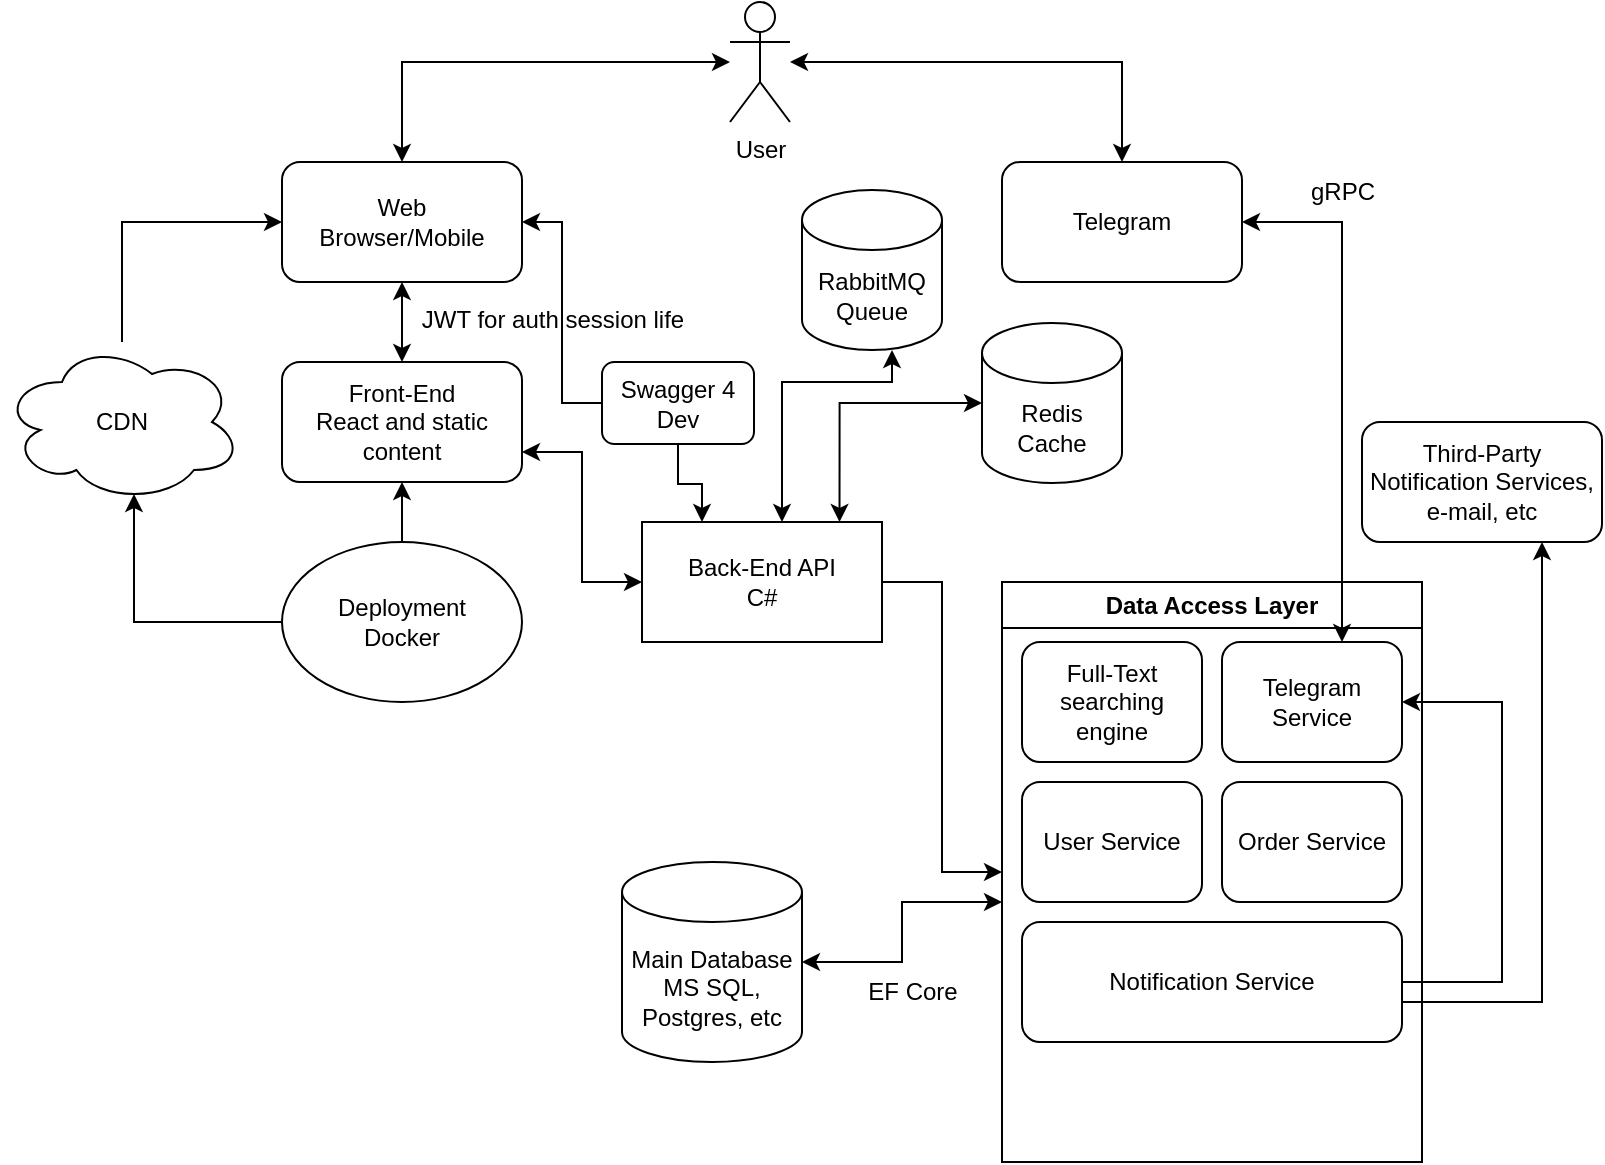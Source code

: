 <mxfile version="24.6.4" type="github" pages="2">
  <diagram name="Страница — 1" id="WEvIcGgdlRctzQuML9KB">
    <mxGraphModel dx="1050" dy="691" grid="1" gridSize="10" guides="1" tooltips="1" connect="1" arrows="1" fold="1" page="1" pageScale="1" pageWidth="827" pageHeight="1169" math="0" shadow="0">
      <root>
        <mxCell id="0" />
        <mxCell id="1" parent="0" />
        <mxCell id="1ueQq49-ytxKQNZZ6rJl-2" value="Telegram" style="rounded=1;whiteSpace=wrap;html=1;" parent="1" vertex="1">
          <mxGeometry x="520" y="90" width="120" height="60" as="geometry" />
        </mxCell>
        <mxCell id="ZhqpLtObvS975iVuqN5v-4" style="edgeStyle=orthogonalEdgeStyle;rounded=0;orthogonalLoop=1;jettySize=auto;html=1;entryX=0.5;entryY=0;entryDx=0;entryDy=0;startArrow=classic;startFill=1;" edge="1" parent="1" source="ZhqpLtObvS975iVuqN5v-1" target="ZhqpLtObvS975iVuqN5v-2">
          <mxGeometry relative="1" as="geometry" />
        </mxCell>
        <mxCell id="ZhqpLtObvS975iVuqN5v-5" style="edgeStyle=orthogonalEdgeStyle;rounded=0;orthogonalLoop=1;jettySize=auto;html=1;entryX=0.5;entryY=0;entryDx=0;entryDy=0;startArrow=classic;startFill=1;" edge="1" parent="1" source="ZhqpLtObvS975iVuqN5v-1" target="1ueQq49-ytxKQNZZ6rJl-2">
          <mxGeometry relative="1" as="geometry" />
        </mxCell>
        <mxCell id="ZhqpLtObvS975iVuqN5v-1" value="User" style="shape=umlActor;verticalLabelPosition=bottom;verticalAlign=top;html=1;outlineConnect=0;" vertex="1" parent="1">
          <mxGeometry x="384" y="10" width="30" height="60" as="geometry" />
        </mxCell>
        <mxCell id="ZhqpLtObvS975iVuqN5v-2" value="Web&lt;div&gt;Browser/Mobile&lt;/div&gt;" style="rounded=1;whiteSpace=wrap;html=1;" vertex="1" parent="1">
          <mxGeometry x="160" y="90" width="120" height="60" as="geometry" />
        </mxCell>
        <mxCell id="ZhqpLtObvS975iVuqN5v-7" style="edgeStyle=orthogonalEdgeStyle;rounded=0;orthogonalLoop=1;jettySize=auto;html=1;entryX=0.5;entryY=1;entryDx=0;entryDy=0;startArrow=classic;startFill=1;" edge="1" parent="1" source="ZhqpLtObvS975iVuqN5v-6" target="ZhqpLtObvS975iVuqN5v-2">
          <mxGeometry relative="1" as="geometry" />
        </mxCell>
        <mxCell id="ZhqpLtObvS975iVuqN5v-6" value="&lt;div&gt;Front-End&lt;/div&gt;React and static content" style="rounded=1;whiteSpace=wrap;html=1;" vertex="1" parent="1">
          <mxGeometry x="160" y="190" width="120" height="60" as="geometry" />
        </mxCell>
        <mxCell id="ZhqpLtObvS975iVuqN5v-9" style="edgeStyle=orthogonalEdgeStyle;rounded=0;orthogonalLoop=1;jettySize=auto;html=1;startArrow=none;startFill=0;" edge="1" parent="1" source="ZhqpLtObvS975iVuqN5v-8">
          <mxGeometry relative="1" as="geometry">
            <mxPoint x="160" y="120" as="targetPoint" />
            <Array as="points">
              <mxPoint x="80" y="120" />
            </Array>
          </mxGeometry>
        </mxCell>
        <mxCell id="ZhqpLtObvS975iVuqN5v-8" value="CDN" style="ellipse;shape=cloud;whiteSpace=wrap;html=1;" vertex="1" parent="1">
          <mxGeometry x="20" y="180" width="120" height="80" as="geometry" />
        </mxCell>
        <mxCell id="ZhqpLtObvS975iVuqN5v-12" style="edgeStyle=orthogonalEdgeStyle;rounded=0;orthogonalLoop=1;jettySize=auto;html=1;entryX=0.5;entryY=1;entryDx=0;entryDy=0;" edge="1" parent="1" source="ZhqpLtObvS975iVuqN5v-11" target="ZhqpLtObvS975iVuqN5v-6">
          <mxGeometry relative="1" as="geometry" />
        </mxCell>
        <mxCell id="ZhqpLtObvS975iVuqN5v-11" value="Deployment&lt;div&gt;Docker&lt;/div&gt;" style="ellipse;whiteSpace=wrap;html=1;" vertex="1" parent="1">
          <mxGeometry x="160" y="280" width="120" height="80" as="geometry" />
        </mxCell>
        <mxCell id="ZhqpLtObvS975iVuqN5v-13" style="edgeStyle=orthogonalEdgeStyle;rounded=0;orthogonalLoop=1;jettySize=auto;html=1;entryX=0.55;entryY=0.95;entryDx=0;entryDy=0;entryPerimeter=0;startArrow=none;startFill=0;" edge="1" parent="1" source="ZhqpLtObvS975iVuqN5v-11" target="ZhqpLtObvS975iVuqN5v-8">
          <mxGeometry relative="1" as="geometry" />
        </mxCell>
        <mxCell id="ZhqpLtObvS975iVuqN5v-14" value="JWT for auth session life" style="text;html=1;align=center;verticalAlign=middle;resizable=0;points=[];autosize=1;strokeColor=none;fillColor=none;" vertex="1" parent="1">
          <mxGeometry x="220" y="154" width="150" height="30" as="geometry" />
        </mxCell>
        <mxCell id="ZhqpLtObvS975iVuqN5v-18" style="edgeStyle=orthogonalEdgeStyle;rounded=0;orthogonalLoop=1;jettySize=auto;html=1;entryX=1;entryY=0.75;entryDx=0;entryDy=0;startArrow=classic;startFill=1;" edge="1" parent="1" source="ZhqpLtObvS975iVuqN5v-15" target="ZhqpLtObvS975iVuqN5v-6">
          <mxGeometry relative="1" as="geometry" />
        </mxCell>
        <mxCell id="ZhqpLtObvS975iVuqN5v-19" style="edgeStyle=orthogonalEdgeStyle;rounded=0;orthogonalLoop=1;jettySize=auto;html=1;startArrow=classic;startFill=1;" edge="1" parent="1" source="ZhqpLtObvS975iVuqN5v-15" target="ZhqpLtObvS975iVuqN5v-16">
          <mxGeometry relative="1" as="geometry">
            <Array as="points">
              <mxPoint x="410" y="200" />
              <mxPoint x="465" y="200" />
            </Array>
          </mxGeometry>
        </mxCell>
        <mxCell id="ZhqpLtObvS975iVuqN5v-27" style="edgeStyle=orthogonalEdgeStyle;rounded=0;orthogonalLoop=1;jettySize=auto;html=1;exitX=1;exitY=0.5;exitDx=0;exitDy=0;entryX=0;entryY=0.5;entryDx=0;entryDy=0;" edge="1" parent="1" source="ZhqpLtObvS975iVuqN5v-15" target="ZhqpLtObvS975iVuqN5v-26">
          <mxGeometry relative="1" as="geometry" />
        </mxCell>
        <mxCell id="ZhqpLtObvS975iVuqN5v-15" value="Back-End API&lt;div&gt;C#&lt;/div&gt;" style="rounded=0;whiteSpace=wrap;html=1;" vertex="1" parent="1">
          <mxGeometry x="340" y="270" width="120" height="60" as="geometry" />
        </mxCell>
        <mxCell id="ZhqpLtObvS975iVuqN5v-16" value="RabbitMQ&lt;div&gt;Queue&lt;/div&gt;" style="shape=cylinder3;whiteSpace=wrap;html=1;boundedLbl=1;backgroundOutline=1;size=15;" vertex="1" parent="1">
          <mxGeometry x="420" y="104" width="70" height="80" as="geometry" />
        </mxCell>
        <mxCell id="ZhqpLtObvS975iVuqN5v-17" value="Redis&lt;div&gt;Cache&lt;/div&gt;" style="shape=cylinder3;whiteSpace=wrap;html=1;boundedLbl=1;backgroundOutline=1;size=15;" vertex="1" parent="1">
          <mxGeometry x="510" y="170.5" width="70" height="80" as="geometry" />
        </mxCell>
        <mxCell id="ZhqpLtObvS975iVuqN5v-21" style="edgeStyle=orthogonalEdgeStyle;rounded=0;orthogonalLoop=1;jettySize=auto;html=1;entryX=0.823;entryY=0;entryDx=0;entryDy=0;entryPerimeter=0;startArrow=classic;startFill=1;" edge="1" parent="1" source="ZhqpLtObvS975iVuqN5v-17" target="ZhqpLtObvS975iVuqN5v-15">
          <mxGeometry relative="1" as="geometry" />
        </mxCell>
        <mxCell id="ZhqpLtObvS975iVuqN5v-24" style="edgeStyle=orthogonalEdgeStyle;rounded=0;orthogonalLoop=1;jettySize=auto;html=1;exitX=0.5;exitY=1;exitDx=0;exitDy=0;entryX=0.25;entryY=0;entryDx=0;entryDy=0;" edge="1" parent="1" source="ZhqpLtObvS975iVuqN5v-23" target="ZhqpLtObvS975iVuqN5v-15">
          <mxGeometry relative="1" as="geometry" />
        </mxCell>
        <mxCell id="ZhqpLtObvS975iVuqN5v-25" style="edgeStyle=orthogonalEdgeStyle;rounded=0;orthogonalLoop=1;jettySize=auto;html=1;entryX=1;entryY=0.5;entryDx=0;entryDy=0;" edge="1" parent="1" source="ZhqpLtObvS975iVuqN5v-23" target="ZhqpLtObvS975iVuqN5v-2">
          <mxGeometry relative="1" as="geometry" />
        </mxCell>
        <mxCell id="ZhqpLtObvS975iVuqN5v-23" value="Swagger 4 Dev" style="rounded=1;whiteSpace=wrap;html=1;" vertex="1" parent="1">
          <mxGeometry x="320" y="190" width="76" height="41" as="geometry" />
        </mxCell>
        <mxCell id="ZhqpLtObvS975iVuqN5v-26" value="Data Access Layer" style="swimlane;whiteSpace=wrap;html=1;" vertex="1" parent="1">
          <mxGeometry x="520" y="300" width="210" height="290" as="geometry" />
        </mxCell>
        <mxCell id="ZhqpLtObvS975iVuqN5v-28" value="Telegram Service" style="rounded=1;whiteSpace=wrap;html=1;" vertex="1" parent="ZhqpLtObvS975iVuqN5v-26">
          <mxGeometry x="110" y="30" width="90" height="60" as="geometry" />
        </mxCell>
        <mxCell id="ZhqpLtObvS975iVuqN5v-29" value="Full-Text searching engine" style="rounded=1;whiteSpace=wrap;html=1;" vertex="1" parent="ZhqpLtObvS975iVuqN5v-26">
          <mxGeometry x="10" y="30" width="90" height="60" as="geometry" />
        </mxCell>
        <mxCell id="ZhqpLtObvS975iVuqN5v-30" value="User Service" style="rounded=1;whiteSpace=wrap;html=1;" vertex="1" parent="ZhqpLtObvS975iVuqN5v-26">
          <mxGeometry x="10" y="100" width="90" height="60" as="geometry" />
        </mxCell>
        <mxCell id="ZhqpLtObvS975iVuqN5v-31" value="Order Service" style="rounded=1;whiteSpace=wrap;html=1;" vertex="1" parent="ZhqpLtObvS975iVuqN5v-26">
          <mxGeometry x="110" y="100" width="90" height="60" as="geometry" />
        </mxCell>
        <mxCell id="ZhqpLtObvS975iVuqN5v-33" style="edgeStyle=orthogonalEdgeStyle;rounded=0;orthogonalLoop=1;jettySize=auto;html=1;entryX=1;entryY=0.5;entryDx=0;entryDy=0;" edge="1" parent="ZhqpLtObvS975iVuqN5v-26" source="ZhqpLtObvS975iVuqN5v-32" target="ZhqpLtObvS975iVuqN5v-28">
          <mxGeometry relative="1" as="geometry">
            <Array as="points">
              <mxPoint x="250" y="200" />
              <mxPoint x="250" y="60" />
            </Array>
          </mxGeometry>
        </mxCell>
        <mxCell id="ZhqpLtObvS975iVuqN5v-32" value="Notification Service" style="rounded=1;whiteSpace=wrap;html=1;" vertex="1" parent="ZhqpLtObvS975iVuqN5v-26">
          <mxGeometry x="10" y="170" width="190" height="60" as="geometry" />
        </mxCell>
        <mxCell id="ZhqpLtObvS975iVuqN5v-34" style="edgeStyle=orthogonalEdgeStyle;rounded=0;orthogonalLoop=1;jettySize=auto;html=1;entryX=1;entryY=0.5;entryDx=0;entryDy=0;startArrow=classic;startFill=1;" edge="1" parent="1" target="1ueQq49-ytxKQNZZ6rJl-2">
          <mxGeometry relative="1" as="geometry">
            <mxPoint x="690" y="330" as="sourcePoint" />
            <Array as="points">
              <mxPoint x="690" y="330" />
              <mxPoint x="690" y="120" />
            </Array>
          </mxGeometry>
        </mxCell>
        <mxCell id="ZhqpLtObvS975iVuqN5v-35" value="Third-Party Notification Services, e-mail, etc" style="rounded=1;whiteSpace=wrap;html=1;" vertex="1" parent="1">
          <mxGeometry x="700" y="220" width="120" height="60" as="geometry" />
        </mxCell>
        <mxCell id="ZhqpLtObvS975iVuqN5v-36" style="edgeStyle=orthogonalEdgeStyle;rounded=0;orthogonalLoop=1;jettySize=auto;html=1;" edge="1" parent="1" source="ZhqpLtObvS975iVuqN5v-32" target="ZhqpLtObvS975iVuqN5v-35">
          <mxGeometry relative="1" as="geometry">
            <Array as="points">
              <mxPoint x="790" y="510" />
            </Array>
          </mxGeometry>
        </mxCell>
        <mxCell id="ZhqpLtObvS975iVuqN5v-37" value="Main Database&lt;div&gt;MS SQL, Postgres, etc&lt;/div&gt;" style="shape=cylinder3;whiteSpace=wrap;html=1;boundedLbl=1;backgroundOutline=1;size=15;" vertex="1" parent="1">
          <mxGeometry x="330" y="440" width="90" height="100" as="geometry" />
        </mxCell>
        <mxCell id="ZhqpLtObvS975iVuqN5v-38" style="edgeStyle=orthogonalEdgeStyle;rounded=0;orthogonalLoop=1;jettySize=auto;html=1;entryX=1;entryY=0.5;entryDx=0;entryDy=0;entryPerimeter=0;startArrow=classic;startFill=1;" edge="1" parent="1" source="ZhqpLtObvS975iVuqN5v-26" target="ZhqpLtObvS975iVuqN5v-37">
          <mxGeometry relative="1" as="geometry">
            <Array as="points">
              <mxPoint x="470" y="460" />
              <mxPoint x="470" y="490" />
            </Array>
          </mxGeometry>
        </mxCell>
        <mxCell id="ZhqpLtObvS975iVuqN5v-39" value="EF Core" style="text;html=1;align=center;verticalAlign=middle;resizable=0;points=[];autosize=1;strokeColor=none;fillColor=none;" vertex="1" parent="1">
          <mxGeometry x="440" y="490" width="70" height="30" as="geometry" />
        </mxCell>
        <mxCell id="ZhqpLtObvS975iVuqN5v-41" value="gRPC" style="text;html=1;align=center;verticalAlign=middle;resizable=0;points=[];autosize=1;strokeColor=none;fillColor=none;" vertex="1" parent="1">
          <mxGeometry x="660" y="90" width="60" height="30" as="geometry" />
        </mxCell>
      </root>
    </mxGraphModel>
  </diagram>
  <diagram id="ztAK5UbJSYaBaCFAVisH" name="Страница — 2">
    <mxGraphModel dx="1168" dy="643" grid="0" gridSize="10" guides="1" tooltips="1" connect="1" arrows="1" fold="1" page="0" pageScale="1" pageWidth="827" pageHeight="1169" math="0" shadow="0">
      <root>
        <mxCell id="0" />
        <mxCell id="1" parent="0" />
        <mxCell id="05w5dHU-3XxERZXFKq7n-8" style="edgeStyle=none;curved=1;rounded=0;orthogonalLoop=1;jettySize=auto;html=1;fontSize=12;startSize=8;endSize=8;endArrow=ERoneToMany;endFill=0;startArrow=ERone;startFill=0;" edge="1" parent="1" source="05w5dHU-3XxERZXFKq7n-3" target="05w5dHU-3XxERZXFKq7n-4">
          <mxGeometry relative="1" as="geometry" />
        </mxCell>
        <mxCell id="05w5dHU-3XxERZXFKq7n-3" value="Клиент" style="rounded=0;whiteSpace=wrap;html=1;" vertex="1" parent="1">
          <mxGeometry x="115" y="21" width="120" height="60" as="geometry" />
        </mxCell>
        <mxCell id="05w5dHU-3XxERZXFKq7n-6" style="edgeStyle=none;curved=1;rounded=0;orthogonalLoop=1;jettySize=auto;html=1;exitX=0.5;exitY=1;exitDx=0;exitDy=0;entryX=0.5;entryY=0;entryDx=0;entryDy=0;fontSize=12;startSize=8;endSize=8;strokeColor=default;startArrow=ERone;startFill=0;endArrow=ERoneToMany;endFill=0;" edge="1" parent="1" source="05w5dHU-3XxERZXFKq7n-4" target="05w5dHU-3XxERZXFKq7n-5">
          <mxGeometry relative="1" as="geometry" />
        </mxCell>
        <mxCell id="05w5dHU-3XxERZXFKq7n-4" value="Заказ" style="rounded=0;whiteSpace=wrap;html=1;" vertex="1" parent="1">
          <mxGeometry x="348" y="21" width="120" height="60" as="geometry" />
        </mxCell>
        <mxCell id="05w5dHU-3XxERZXFKq7n-12" style="edgeStyle=none;curved=1;rounded=0;orthogonalLoop=1;jettySize=auto;html=1;exitX=1;exitY=0.5;exitDx=0;exitDy=0;fontSize=12;startSize=8;endSize=8;endArrow=ERone;endFill=0;startArrow=ERoneToMany;startFill=0;" edge="1" parent="1" source="05w5dHU-3XxERZXFKq7n-5" target="05w5dHU-3XxERZXFKq7n-11">
          <mxGeometry relative="1" as="geometry" />
        </mxCell>
        <mxCell id="05w5dHU-3XxERZXFKq7n-5" value="Продукт" style="rounded=0;whiteSpace=wrap;html=1;" vertex="1" parent="1">
          <mxGeometry x="348" y="147" width="120" height="60" as="geometry" />
        </mxCell>
        <mxCell id="05w5dHU-3XxERZXFKq7n-10" style="edgeStyle=none;curved=1;rounded=0;orthogonalLoop=1;jettySize=auto;html=1;entryX=0.5;entryY=1;entryDx=0;entryDy=0;fontSize=12;startSize=8;endSize=8;endArrow=ERoneToMany;endFill=0;startArrow=ERoneToMany;startFill=0;" edge="1" parent="1" source="05w5dHU-3XxERZXFKq7n-9" target="05w5dHU-3XxERZXFKq7n-5">
          <mxGeometry relative="1" as="geometry" />
        </mxCell>
        <mxCell id="05w5dHU-3XxERZXFKq7n-9" value="Фермер" style="rounded=0;whiteSpace=wrap;html=1;" vertex="1" parent="1">
          <mxGeometry x="348" y="265" width="120" height="60" as="geometry" />
        </mxCell>
        <mxCell id="05w5dHU-3XxERZXFKq7n-11" value="Склад" style="rounded=0;whiteSpace=wrap;html=1;" vertex="1" parent="1">
          <mxGeometry x="542" y="147" width="120" height="60" as="geometry" />
        </mxCell>
        <mxCell id="05w5dHU-3XxERZXFKq7n-15" style="edgeStyle=none;curved=1;rounded=0;orthogonalLoop=1;jettySize=auto;html=1;entryX=0.5;entryY=0;entryDx=0;entryDy=0;fontSize=12;startSize=8;endSize=8;strokeColor=default;startArrow=ERone;startFill=0;endArrow=ERoneToMany;endFill=0;" edge="1" parent="1" source="05w5dHU-3XxERZXFKq7n-61" target="05w5dHU-3XxERZXFKq7n-28">
          <mxGeometry relative="1" as="geometry">
            <mxPoint x="1064" y="71" as="sourcePoint" />
            <mxPoint x="1064" y="155" as="targetPoint" />
          </mxGeometry>
        </mxCell>
        <mxCell id="05w5dHU-3XxERZXFKq7n-17" style="edgeStyle=none;curved=1;rounded=0;orthogonalLoop=1;jettySize=auto;html=1;exitX=0.521;exitY=1.067;exitDx=0;exitDy=0;fontSize=12;startSize=8;endSize=8;endArrow=ERone;endFill=0;startArrow=ERoneToMany;startFill=0;exitPerimeter=0;" edge="1" parent="1" source="05w5dHU-3XxERZXFKq7n-26" target="05w5dHU-3XxERZXFKq7n-39">
          <mxGeometry relative="1" as="geometry">
            <mxPoint x="1164" y="255" as="sourcePoint" />
            <mxPoint x="833.986" y="400" as="targetPoint" />
          </mxGeometry>
        </mxCell>
        <mxCell id="05w5dHU-3XxERZXFKq7n-24" value="Продукт" style="swimlane;fontStyle=0;childLayout=stackLayout;horizontal=1;startSize=30;horizontalStack=0;resizeParent=1;resizeParentMax=0;resizeLast=0;collapsible=1;marginBottom=0;whiteSpace=wrap;html=1;" vertex="1" parent="1">
          <mxGeometry x="764" y="215" width="140" height="90" as="geometry" />
        </mxCell>
        <mxCell id="05w5dHU-3XxERZXFKq7n-25" value="Id" style="text;strokeColor=none;fillColor=none;align=left;verticalAlign=middle;spacingLeft=4;spacingRight=4;overflow=hidden;points=[[0,0.5],[1,0.5]];portConstraint=eastwest;rotatable=0;whiteSpace=wrap;html=1;" vertex="1" parent="05w5dHU-3XxERZXFKq7n-24">
          <mxGeometry y="30" width="140" height="30" as="geometry" />
        </mxCell>
        <mxCell id="05w5dHU-3XxERZXFKq7n-26" value="Наименование" style="text;strokeColor=none;fillColor=none;align=left;verticalAlign=middle;spacingLeft=4;spacingRight=4;overflow=hidden;points=[[0,0.5],[1,0.5]];portConstraint=eastwest;rotatable=0;whiteSpace=wrap;html=1;" vertex="1" parent="05w5dHU-3XxERZXFKq7n-24">
          <mxGeometry y="60" width="140" height="30" as="geometry" />
        </mxCell>
        <mxCell id="05w5dHU-3XxERZXFKq7n-28" value="Товар" style="swimlane;fontStyle=0;childLayout=stackLayout;horizontal=1;startSize=30;horizontalStack=0;resizeParent=1;resizeParentMax=0;resizeLast=0;collapsible=1;marginBottom=0;whiteSpace=wrap;html=1;" vertex="1" parent="1">
          <mxGeometry x="994" y="213" width="140" height="159" as="geometry" />
        </mxCell>
        <mxCell id="05w5dHU-3XxERZXFKq7n-29" value="Id" style="text;strokeColor=none;fillColor=none;align=left;verticalAlign=middle;spacingLeft=4;spacingRight=4;overflow=hidden;points=[[0,0.5],[1,0.5]];portConstraint=eastwest;rotatable=0;whiteSpace=wrap;html=1;" vertex="1" parent="05w5dHU-3XxERZXFKq7n-28">
          <mxGeometry y="30" width="140" height="30" as="geometry" />
        </mxCell>
        <mxCell id="05w5dHU-3XxERZXFKq7n-30" value="Наименование" style="text;strokeColor=none;fillColor=none;align=left;verticalAlign=middle;spacingLeft=4;spacingRight=4;overflow=hidden;points=[[0,0.5],[1,0.5]];portConstraint=eastwest;rotatable=0;whiteSpace=wrap;html=1;" vertex="1" parent="05w5dHU-3XxERZXFKq7n-28">
          <mxGeometry y="60" width="140" height="33" as="geometry" />
        </mxCell>
        <mxCell id="05w5dHU-3XxERZXFKq7n-49" value="Цена" style="text;strokeColor=none;fillColor=none;align=left;verticalAlign=middle;spacingLeft=4;spacingRight=4;overflow=hidden;points=[[0,0.5],[1,0.5]];portConstraint=eastwest;rotatable=0;whiteSpace=wrap;html=1;" vertex="1" parent="05w5dHU-3XxERZXFKq7n-28">
          <mxGeometry y="93" width="140" height="33" as="geometry" />
        </mxCell>
        <mxCell id="05w5dHU-3XxERZXFKq7n-50" value="Количество" style="text;strokeColor=none;fillColor=none;align=left;verticalAlign=middle;spacingLeft=4;spacingRight=4;overflow=hidden;points=[[0,0.5],[1,0.5]];portConstraint=eastwest;rotatable=0;whiteSpace=wrap;html=1;" vertex="1" parent="05w5dHU-3XxERZXFKq7n-28">
          <mxGeometry y="126" width="140" height="33" as="geometry" />
        </mxCell>
        <mxCell id="05w5dHU-3XxERZXFKq7n-31" value="Пользователь" style="swimlane;fontStyle=0;childLayout=stackLayout;horizontal=1;startSize=30;horizontalStack=0;resizeParent=1;resizeParentMax=0;resizeLast=0;collapsible=1;marginBottom=0;whiteSpace=wrap;html=1;" vertex="1" parent="1">
          <mxGeometry x="1270" y="172" width="140" height="90" as="geometry" />
        </mxCell>
        <mxCell id="05w5dHU-3XxERZXFKq7n-32" value="Id" style="text;strokeColor=none;fillColor=none;align=left;verticalAlign=middle;spacingLeft=4;spacingRight=4;overflow=hidden;points=[[0,0.5],[1,0.5]];portConstraint=eastwest;rotatable=0;whiteSpace=wrap;html=1;" vertex="1" parent="05w5dHU-3XxERZXFKq7n-31">
          <mxGeometry y="30" width="140" height="30" as="geometry" />
        </mxCell>
        <mxCell id="05w5dHU-3XxERZXFKq7n-33" value="Наименование" style="text;strokeColor=none;fillColor=none;align=left;verticalAlign=middle;spacingLeft=4;spacingRight=4;overflow=hidden;points=[[0,0.5],[1,0.5]];portConstraint=eastwest;rotatable=0;whiteSpace=wrap;html=1;" vertex="1" parent="05w5dHU-3XxERZXFKq7n-31">
          <mxGeometry y="60" width="140" height="30" as="geometry" />
        </mxCell>
        <mxCell id="05w5dHU-3XxERZXFKq7n-39" value="Склад" style="swimlane;fontStyle=0;childLayout=stackLayout;horizontal=1;startSize=30;horizontalStack=0;resizeParent=1;resizeParentMax=0;resizeLast=0;collapsible=1;marginBottom=0;whiteSpace=wrap;html=1;" vertex="1" parent="1">
          <mxGeometry x="766" y="401" width="140" height="150" as="geometry" />
        </mxCell>
        <mxCell id="05w5dHU-3XxERZXFKq7n-40" value="Id" style="text;strokeColor=none;fillColor=none;align=left;verticalAlign=middle;spacingLeft=4;spacingRight=4;overflow=hidden;points=[[0,0.5],[1,0.5]];portConstraint=eastwest;rotatable=0;whiteSpace=wrap;html=1;" vertex="1" parent="05w5dHU-3XxERZXFKq7n-39">
          <mxGeometry y="30" width="140" height="30" as="geometry" />
        </mxCell>
        <mxCell id="05w5dHU-3XxERZXFKq7n-41" value="Наименование" style="text;strokeColor=none;fillColor=none;align=left;verticalAlign=middle;spacingLeft=4;spacingRight=4;overflow=hidden;points=[[0,0.5],[1,0.5]];portConstraint=eastwest;rotatable=0;whiteSpace=wrap;html=1;" vertex="1" parent="05w5dHU-3XxERZXFKq7n-39">
          <mxGeometry y="60" width="140" height="30" as="geometry" />
        </mxCell>
        <mxCell id="05w5dHU-3XxERZXFKq7n-51" value="Расположение" style="text;strokeColor=none;fillColor=none;align=left;verticalAlign=middle;spacingLeft=4;spacingRight=4;overflow=hidden;points=[[0,0.5],[1,0.5]];portConstraint=eastwest;rotatable=0;whiteSpace=wrap;html=1;" vertex="1" parent="05w5dHU-3XxERZXFKq7n-39">
          <mxGeometry y="90" width="140" height="30" as="geometry" />
        </mxCell>
        <mxCell id="05w5dHU-3XxERZXFKq7n-52" value="Расположение" style="text;strokeColor=none;fillColor=none;align=left;verticalAlign=middle;spacingLeft=4;spacingRight=4;overflow=hidden;points=[[0,0.5],[1,0.5]];portConstraint=eastwest;rotatable=0;whiteSpace=wrap;html=1;" vertex="1" parent="05w5dHU-3XxERZXFKq7n-39">
          <mxGeometry y="120" width="140" height="30" as="geometry" />
        </mxCell>
        <mxCell id="05w5dHU-3XxERZXFKq7n-42" style="edgeStyle=none;curved=1;rounded=0;orthogonalLoop=1;jettySize=auto;html=1;fontSize=12;startSize=8;endSize=8;endArrow=ERone;endFill=0;startArrow=ERoneToMany;startFill=0;" edge="1" parent="1" source="05w5dHU-3XxERZXFKq7n-29" target="05w5dHU-3XxERZXFKq7n-25">
          <mxGeometry relative="1" as="geometry" />
        </mxCell>
        <mxCell id="05w5dHU-3XxERZXFKq7n-46" style="edgeStyle=none;curved=1;rounded=0;orthogonalLoop=1;jettySize=auto;html=1;fontSize=12;startSize=8;endSize=8;endArrow=ERoneToMany;endFill=0;startArrow=ERoneToMany;startFill=0;" edge="1" parent="1" source="05w5dHU-3XxERZXFKq7n-43" target="05w5dHU-3XxERZXFKq7n-31">
          <mxGeometry relative="1" as="geometry" />
        </mxCell>
        <mxCell id="05w5dHU-3XxERZXFKq7n-43" value="Роли" style="swimlane;fontStyle=0;childLayout=stackLayout;horizontal=1;startSize=30;horizontalStack=0;resizeParent=1;resizeParentMax=0;resizeLast=0;collapsible=1;marginBottom=0;whiteSpace=wrap;html=1;" vertex="1" parent="1">
          <mxGeometry x="1216" y="11" width="248" height="97" as="geometry" />
        </mxCell>
        <mxCell id="05w5dHU-3XxERZXFKq7n-44" value="Id" style="text;strokeColor=none;fillColor=none;align=left;verticalAlign=middle;spacingLeft=4;spacingRight=4;overflow=hidden;points=[[0,0.5],[1,0.5]];portConstraint=eastwest;rotatable=0;whiteSpace=wrap;html=1;" vertex="1" parent="05w5dHU-3XxERZXFKq7n-43">
          <mxGeometry y="30" width="248" height="30" as="geometry" />
        </mxCell>
        <mxCell id="05w5dHU-3XxERZXFKq7n-45" value="Наименование (фермер, покупатель, модератор, админ)" style="text;strokeColor=none;fillColor=none;align=left;verticalAlign=middle;spacingLeft=4;spacingRight=4;overflow=hidden;points=[[0,0.5],[1,0.5]];portConstraint=eastwest;rotatable=0;whiteSpace=wrap;html=1;" vertex="1" parent="05w5dHU-3XxERZXFKq7n-43">
          <mxGeometry y="60" width="248" height="37" as="geometry" />
        </mxCell>
        <mxCell id="05w5dHU-3XxERZXFKq7n-56" style="edgeStyle=orthogonalEdgeStyle;rounded=0;orthogonalLoop=1;jettySize=auto;html=1;entryX=1;entryY=0.5;entryDx=0;entryDy=0;fontSize=12;startSize=8;endSize=8;endArrow=none;endFill=0;" edge="1" parent="1" source="05w5dHU-3XxERZXFKq7n-53" target="05w5dHU-3XxERZXFKq7n-49">
          <mxGeometry relative="1" as="geometry" />
        </mxCell>
        <mxCell id="05w5dHU-3XxERZXFKq7n-53" value="Цена/акция/скидки" style="swimlane;fontStyle=0;childLayout=stackLayout;horizontal=1;startSize=30;horizontalStack=0;resizeParent=1;resizeParentMax=0;resizeLast=0;collapsible=1;marginBottom=0;whiteSpace=wrap;html=1;" vertex="1" parent="1">
          <mxGeometry x="994" y="442" width="140" height="90" as="geometry" />
        </mxCell>
        <mxCell id="05w5dHU-3XxERZXFKq7n-54" value="Id" style="text;strokeColor=none;fillColor=none;align=left;verticalAlign=middle;spacingLeft=4;spacingRight=4;overflow=hidden;points=[[0,0.5],[1,0.5]];portConstraint=eastwest;rotatable=0;whiteSpace=wrap;html=1;" vertex="1" parent="05w5dHU-3XxERZXFKq7n-53">
          <mxGeometry y="30" width="140" height="30" as="geometry" />
        </mxCell>
        <mxCell id="05w5dHU-3XxERZXFKq7n-55" value="Наименование" style="text;strokeColor=none;fillColor=none;align=left;verticalAlign=middle;spacingLeft=4;spacingRight=4;overflow=hidden;points=[[0,0.5],[1,0.5]];portConstraint=eastwest;rotatable=0;whiteSpace=wrap;html=1;" vertex="1" parent="05w5dHU-3XxERZXFKq7n-53">
          <mxGeometry y="60" width="140" height="30" as="geometry" />
        </mxCell>
        <mxCell id="05w5dHU-3XxERZXFKq7n-59" value="Заказ" style="swimlane;fontStyle=0;childLayout=stackLayout;horizontal=1;startSize=30;horizontalStack=0;resizeParent=1;resizeParentMax=0;resizeLast=0;collapsible=1;marginBottom=0;whiteSpace=wrap;html=1;" vertex="1" parent="1">
          <mxGeometry x="994" y="42" width="140" height="90" as="geometry" />
        </mxCell>
        <mxCell id="05w5dHU-3XxERZXFKq7n-60" value="Id" style="text;strokeColor=none;fillColor=none;align=left;verticalAlign=middle;spacingLeft=4;spacingRight=4;overflow=hidden;points=[[0,0.5],[1,0.5]];portConstraint=eastwest;rotatable=0;whiteSpace=wrap;html=1;" vertex="1" parent="05w5dHU-3XxERZXFKq7n-59">
          <mxGeometry y="30" width="140" height="30" as="geometry" />
        </mxCell>
        <mxCell id="05w5dHU-3XxERZXFKq7n-61" value="Наименование" style="text;strokeColor=none;fillColor=none;align=left;verticalAlign=middle;spacingLeft=4;spacingRight=4;overflow=hidden;points=[[0,0.5],[1,0.5]];portConstraint=eastwest;rotatable=0;whiteSpace=wrap;html=1;" vertex="1" parent="05w5dHU-3XxERZXFKq7n-59">
          <mxGeometry y="60" width="140" height="30" as="geometry" />
        </mxCell>
        <mxCell id="05w5dHU-3XxERZXFKq7n-62" value="Оплата" style="swimlane;fontStyle=0;childLayout=stackLayout;horizontal=1;startSize=30;horizontalStack=0;resizeParent=1;resizeParentMax=0;resizeLast=0;collapsible=1;marginBottom=0;whiteSpace=wrap;html=1;" vertex="1" parent="1">
          <mxGeometry x="752" y="42" width="140" height="90" as="geometry" />
        </mxCell>
        <mxCell id="05w5dHU-3XxERZXFKq7n-63" value="Id" style="text;strokeColor=none;fillColor=none;align=left;verticalAlign=middle;spacingLeft=4;spacingRight=4;overflow=hidden;points=[[0,0.5],[1,0.5]];portConstraint=eastwest;rotatable=0;whiteSpace=wrap;html=1;" vertex="1" parent="05w5dHU-3XxERZXFKq7n-62">
          <mxGeometry y="30" width="140" height="30" as="geometry" />
        </mxCell>
        <mxCell id="05w5dHU-3XxERZXFKq7n-64" value="Наименование" style="text;strokeColor=none;fillColor=none;align=left;verticalAlign=middle;spacingLeft=4;spacingRight=4;overflow=hidden;points=[[0,0.5],[1,0.5]];portConstraint=eastwest;rotatable=0;whiteSpace=wrap;html=1;" vertex="1" parent="05w5dHU-3XxERZXFKq7n-62">
          <mxGeometry y="60" width="140" height="30" as="geometry" />
        </mxCell>
        <mxCell id="05w5dHU-3XxERZXFKq7n-65" style="edgeStyle=none;curved=1;rounded=0;orthogonalLoop=1;jettySize=auto;html=1;entryX=1;entryY=0.5;entryDx=0;entryDy=0;fontSize=12;startSize=8;endSize=8;endArrow=none;endFill=0;" edge="1" parent="1" source="05w5dHU-3XxERZXFKq7n-60" target="05w5dHU-3XxERZXFKq7n-63">
          <mxGeometry relative="1" as="geometry" />
        </mxCell>
      </root>
    </mxGraphModel>
  </diagram>
</mxfile>
